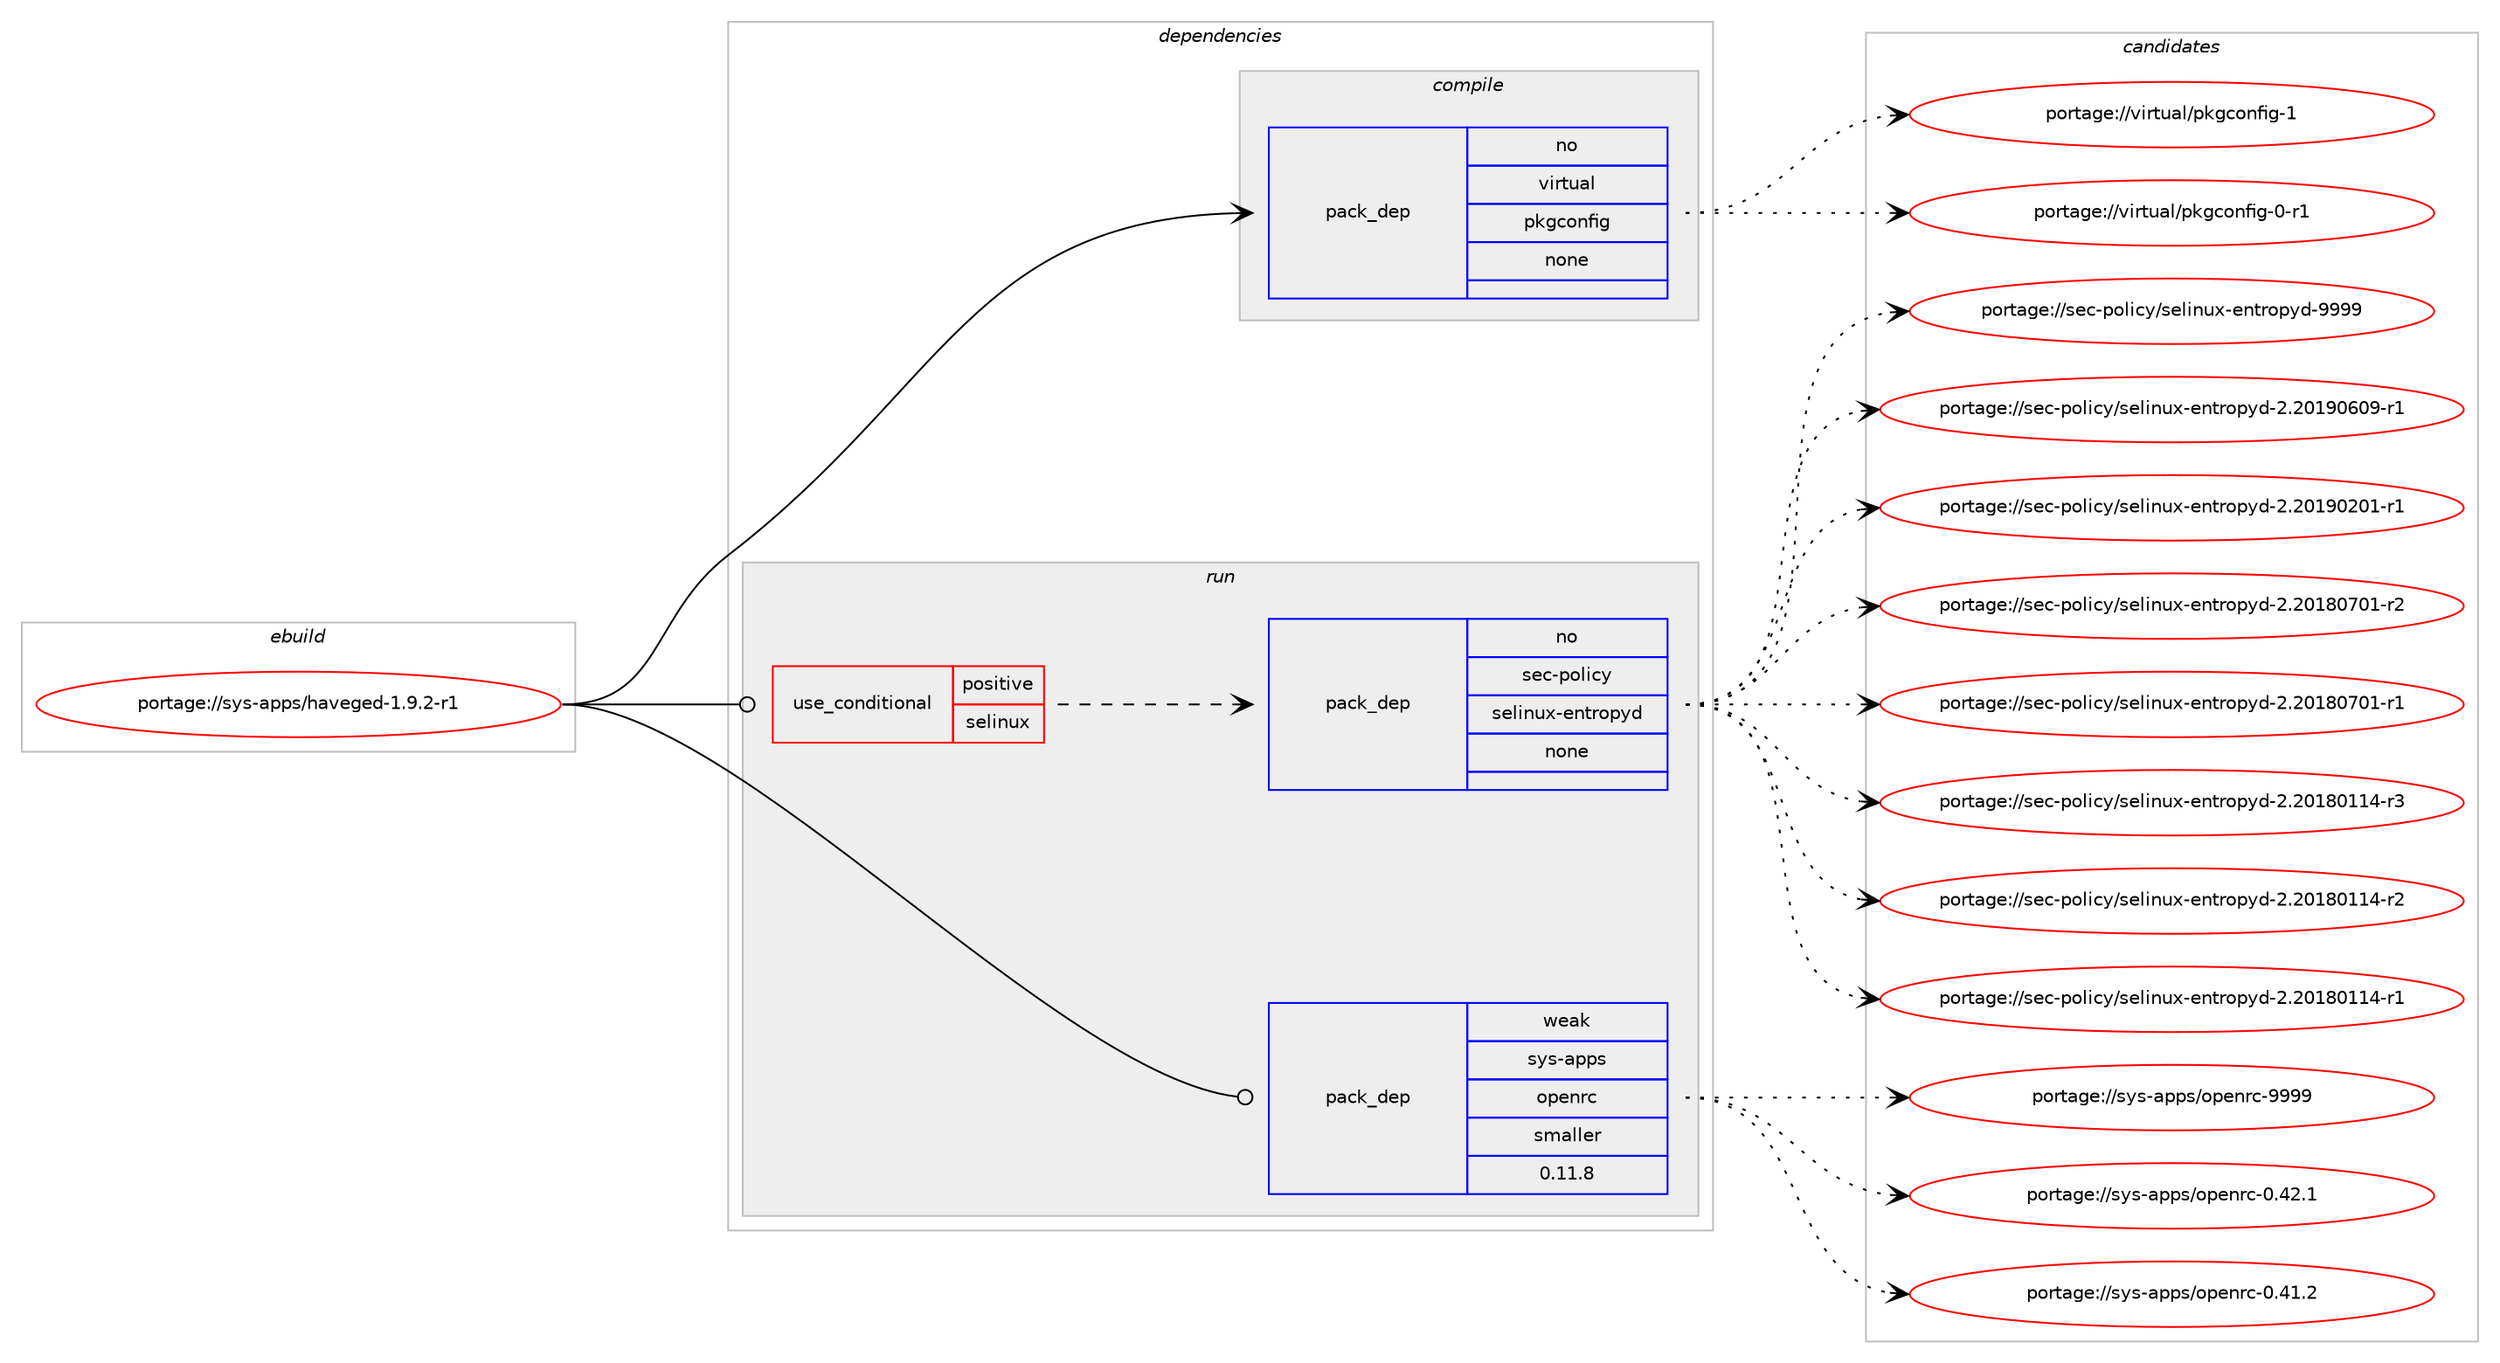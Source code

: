 digraph prolog {

# *************
# Graph options
# *************

newrank=true;
concentrate=true;
compound=true;
graph [rankdir=LR,fontname=Helvetica,fontsize=10,ranksep=1.5];#, ranksep=2.5, nodesep=0.2];
edge  [arrowhead=vee];
node  [fontname=Helvetica,fontsize=10];

# **********
# The ebuild
# **********

subgraph cluster_leftcol {
color=gray;
rank=same;
label=<<i>ebuild</i>>;
id [label="portage://sys-apps/haveged-1.9.2-r1", color=red, width=4, href="../sys-apps/haveged-1.9.2-r1.svg"];
}

# ****************
# The dependencies
# ****************

subgraph cluster_midcol {
color=gray;
label=<<i>dependencies</i>>;
subgraph cluster_compile {
fillcolor="#eeeeee";
style=filled;
label=<<i>compile</i>>;
subgraph pack48962 {
dependency64140 [label=<<TABLE BORDER="0" CELLBORDER="1" CELLSPACING="0" CELLPADDING="4" WIDTH="220"><TR><TD ROWSPAN="6" CELLPADDING="30">pack_dep</TD></TR><TR><TD WIDTH="110">no</TD></TR><TR><TD>virtual</TD></TR><TR><TD>pkgconfig</TD></TR><TR><TD>none</TD></TR><TR><TD></TD></TR></TABLE>>, shape=none, color=blue];
}
id:e -> dependency64140:w [weight=20,style="solid",arrowhead="vee"];
}
subgraph cluster_compileandrun {
fillcolor="#eeeeee";
style=filled;
label=<<i>compile and run</i>>;
}
subgraph cluster_run {
fillcolor="#eeeeee";
style=filled;
label=<<i>run</i>>;
subgraph cond13863 {
dependency64141 [label=<<TABLE BORDER="0" CELLBORDER="1" CELLSPACING="0" CELLPADDING="4"><TR><TD ROWSPAN="3" CELLPADDING="10">use_conditional</TD></TR><TR><TD>positive</TD></TR><TR><TD>selinux</TD></TR></TABLE>>, shape=none, color=red];
subgraph pack48963 {
dependency64142 [label=<<TABLE BORDER="0" CELLBORDER="1" CELLSPACING="0" CELLPADDING="4" WIDTH="220"><TR><TD ROWSPAN="6" CELLPADDING="30">pack_dep</TD></TR><TR><TD WIDTH="110">no</TD></TR><TR><TD>sec-policy</TD></TR><TR><TD>selinux-entropyd</TD></TR><TR><TD>none</TD></TR><TR><TD></TD></TR></TABLE>>, shape=none, color=blue];
}
dependency64141:e -> dependency64142:w [weight=20,style="dashed",arrowhead="vee"];
}
id:e -> dependency64141:w [weight=20,style="solid",arrowhead="odot"];
subgraph pack48964 {
dependency64143 [label=<<TABLE BORDER="0" CELLBORDER="1" CELLSPACING="0" CELLPADDING="4" WIDTH="220"><TR><TD ROWSPAN="6" CELLPADDING="30">pack_dep</TD></TR><TR><TD WIDTH="110">weak</TD></TR><TR><TD>sys-apps</TD></TR><TR><TD>openrc</TD></TR><TR><TD>smaller</TD></TR><TR><TD>0.11.8</TD></TR></TABLE>>, shape=none, color=blue];
}
id:e -> dependency64143:w [weight=20,style="solid",arrowhead="odot"];
}
}

# **************
# The candidates
# **************

subgraph cluster_choices {
rank=same;
color=gray;
label=<<i>candidates</i>>;

subgraph choice48962 {
color=black;
nodesep=1;
choice1181051141161179710847112107103991111101021051034549 [label="portage://virtual/pkgconfig-1", color=red, width=4,href="../virtual/pkgconfig-1.svg"];
choice11810511411611797108471121071039911111010210510345484511449 [label="portage://virtual/pkgconfig-0-r1", color=red, width=4,href="../virtual/pkgconfig-0-r1.svg"];
dependency64140:e -> choice1181051141161179710847112107103991111101021051034549:w [style=dotted,weight="100"];
dependency64140:e -> choice11810511411611797108471121071039911111010210510345484511449:w [style=dotted,weight="100"];
}
subgraph choice48963 {
color=black;
nodesep=1;
choice11510199451121111081059912147115101108105110117120451011101161141111121211004557575757 [label="portage://sec-policy/selinux-entropyd-9999", color=red, width=4,href="../sec-policy/selinux-entropyd-9999.svg"];
choice115101994511211110810599121471151011081051101171204510111011611411111212110045504650484957485448574511449 [label="portage://sec-policy/selinux-entropyd-2.20190609-r1", color=red, width=4,href="../sec-policy/selinux-entropyd-2.20190609-r1.svg"];
choice115101994511211110810599121471151011081051101171204510111011611411111212110045504650484957485048494511449 [label="portage://sec-policy/selinux-entropyd-2.20190201-r1", color=red, width=4,href="../sec-policy/selinux-entropyd-2.20190201-r1.svg"];
choice115101994511211110810599121471151011081051101171204510111011611411111212110045504650484956485548494511450 [label="portage://sec-policy/selinux-entropyd-2.20180701-r2", color=red, width=4,href="../sec-policy/selinux-entropyd-2.20180701-r2.svg"];
choice115101994511211110810599121471151011081051101171204510111011611411111212110045504650484956485548494511449 [label="portage://sec-policy/selinux-entropyd-2.20180701-r1", color=red, width=4,href="../sec-policy/selinux-entropyd-2.20180701-r1.svg"];
choice115101994511211110810599121471151011081051101171204510111011611411111212110045504650484956484949524511451 [label="portage://sec-policy/selinux-entropyd-2.20180114-r3", color=red, width=4,href="../sec-policy/selinux-entropyd-2.20180114-r3.svg"];
choice115101994511211110810599121471151011081051101171204510111011611411111212110045504650484956484949524511450 [label="portage://sec-policy/selinux-entropyd-2.20180114-r2", color=red, width=4,href="../sec-policy/selinux-entropyd-2.20180114-r2.svg"];
choice115101994511211110810599121471151011081051101171204510111011611411111212110045504650484956484949524511449 [label="portage://sec-policy/selinux-entropyd-2.20180114-r1", color=red, width=4,href="../sec-policy/selinux-entropyd-2.20180114-r1.svg"];
dependency64142:e -> choice11510199451121111081059912147115101108105110117120451011101161141111121211004557575757:w [style=dotted,weight="100"];
dependency64142:e -> choice115101994511211110810599121471151011081051101171204510111011611411111212110045504650484957485448574511449:w [style=dotted,weight="100"];
dependency64142:e -> choice115101994511211110810599121471151011081051101171204510111011611411111212110045504650484957485048494511449:w [style=dotted,weight="100"];
dependency64142:e -> choice115101994511211110810599121471151011081051101171204510111011611411111212110045504650484956485548494511450:w [style=dotted,weight="100"];
dependency64142:e -> choice115101994511211110810599121471151011081051101171204510111011611411111212110045504650484956485548494511449:w [style=dotted,weight="100"];
dependency64142:e -> choice115101994511211110810599121471151011081051101171204510111011611411111212110045504650484956484949524511451:w [style=dotted,weight="100"];
dependency64142:e -> choice115101994511211110810599121471151011081051101171204510111011611411111212110045504650484956484949524511450:w [style=dotted,weight="100"];
dependency64142:e -> choice115101994511211110810599121471151011081051101171204510111011611411111212110045504650484956484949524511449:w [style=dotted,weight="100"];
}
subgraph choice48964 {
color=black;
nodesep=1;
choice115121115459711211211547111112101110114994557575757 [label="portage://sys-apps/openrc-9999", color=red, width=4,href="../sys-apps/openrc-9999.svg"];
choice1151211154597112112115471111121011101149945484652504649 [label="portage://sys-apps/openrc-0.42.1", color=red, width=4,href="../sys-apps/openrc-0.42.1.svg"];
choice1151211154597112112115471111121011101149945484652494650 [label="portage://sys-apps/openrc-0.41.2", color=red, width=4,href="../sys-apps/openrc-0.41.2.svg"];
dependency64143:e -> choice115121115459711211211547111112101110114994557575757:w [style=dotted,weight="100"];
dependency64143:e -> choice1151211154597112112115471111121011101149945484652504649:w [style=dotted,weight="100"];
dependency64143:e -> choice1151211154597112112115471111121011101149945484652494650:w [style=dotted,weight="100"];
}
}

}
